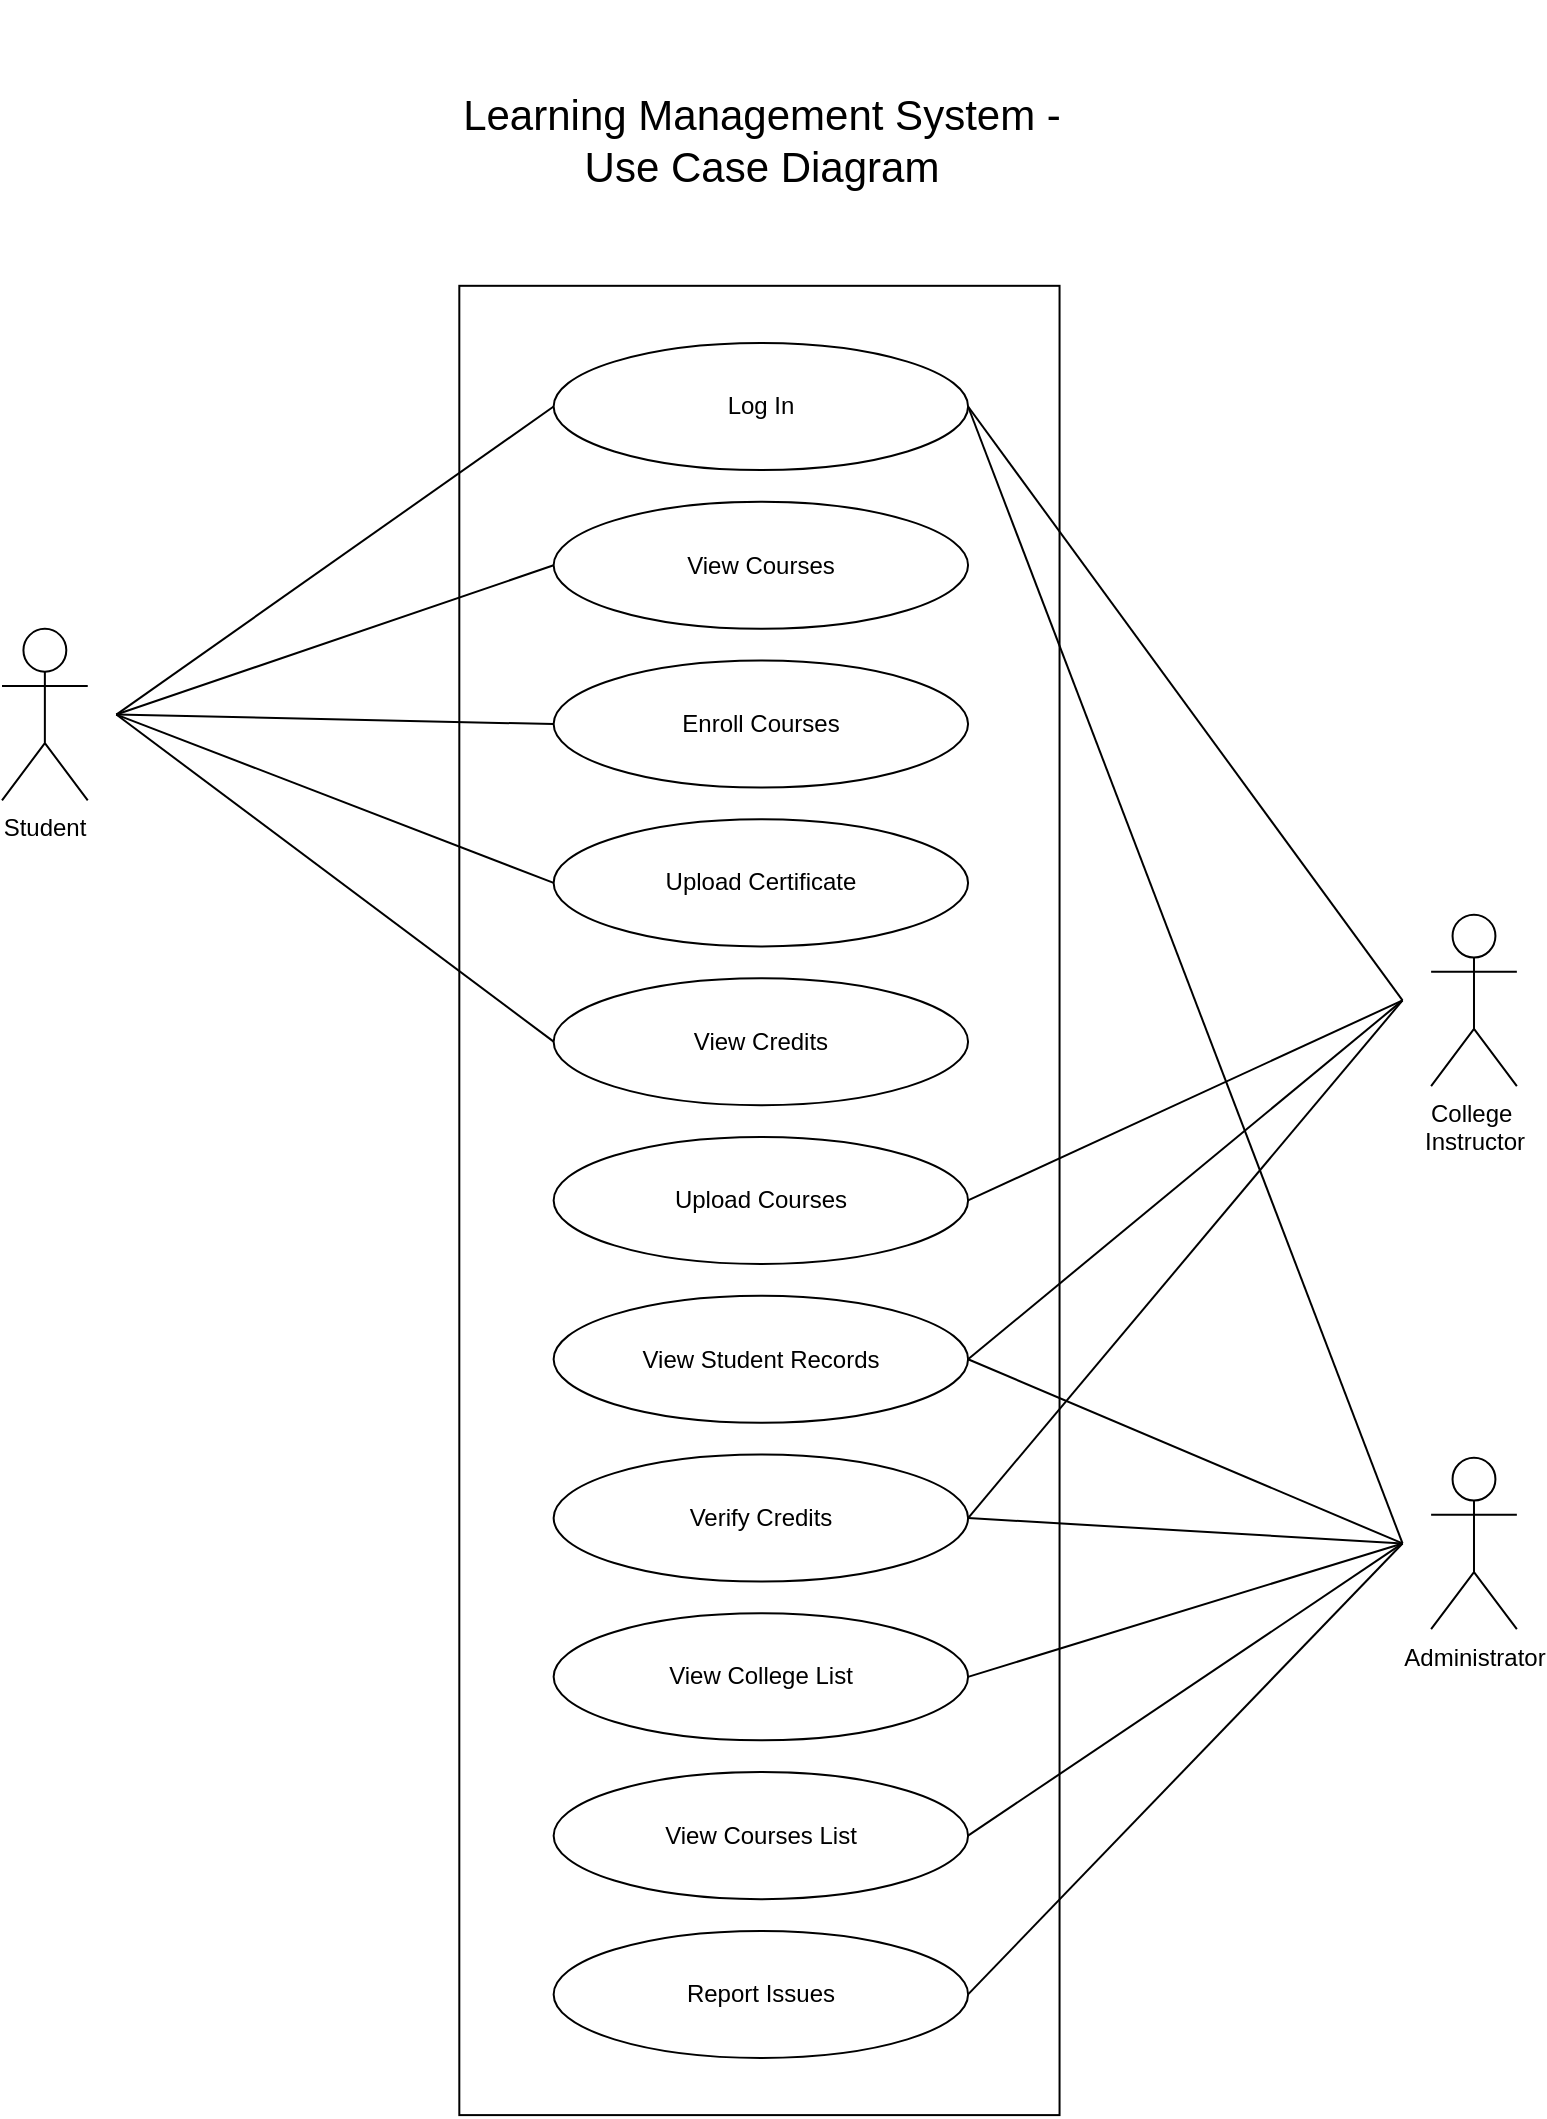 <mxfile version="24.7.7">
  <diagram name="Page-1" id="CYiZ-pUfIAGz_8GbXBvS">
    <mxGraphModel dx="2333" dy="2260" grid="1" gridSize="10" guides="1" tooltips="1" connect="1" arrows="1" fold="1" page="1" pageScale="1" pageWidth="850" pageHeight="1100" math="0" shadow="0">
      <root>
        <mxCell id="0" />
        <mxCell id="1" parent="0" />
        <mxCell id="HwU-P4itBQ1TjPHvPvn0-36" value="" style="group" vertex="1" connectable="0" parent="1">
          <mxGeometry x="46" y="-1100" width="757.43" height="1057.55" as="geometry" />
        </mxCell>
        <mxCell id="HwU-P4itBQ1TjPHvPvn0-35" value="" style="rounded=0;whiteSpace=wrap;html=1;" vertex="1" parent="HwU-P4itBQ1TjPHvPvn0-36">
          <mxGeometry x="228.658" y="142.912" width="300.114" height="914.638" as="geometry" />
        </mxCell>
        <mxCell id="HwU-P4itBQ1TjPHvPvn0-1" value="Student" style="shape=umlActor;verticalLabelPosition=bottom;verticalAlign=top;html=1;outlineConnect=0;" vertex="1" parent="HwU-P4itBQ1TjPHvPvn0-36">
          <mxGeometry y="314.407" width="42.873" height="85.747" as="geometry" />
        </mxCell>
        <mxCell id="HwU-P4itBQ1TjPHvPvn0-13" value="" style="group" vertex="1" connectable="0" parent="HwU-P4itBQ1TjPHvPvn0-36">
          <mxGeometry x="275.819" y="171.495" width="207.221" height="857.473" as="geometry" />
        </mxCell>
        <mxCell id="HwU-P4itBQ1TjPHvPvn0-2" value="Log In" style="ellipse;whiteSpace=wrap;html=1;" vertex="1" parent="HwU-P4itBQ1TjPHvPvn0-13">
          <mxGeometry width="207.221" height="63.517" as="geometry" />
        </mxCell>
        <mxCell id="HwU-P4itBQ1TjPHvPvn0-3" value="View Courses&lt;span style=&quot;color: rgba(0, 0, 0, 0); font-family: monospace; font-size: 0px; text-align: start; text-wrap: nowrap;&quot;&gt;%3CmxGraphModel%3E%3Croot%3E%3CmxCell%20id%3D%220%22%2F%3E%3CmxCell%20id%3D%221%22%20parent%3D%220%22%2F%3E%3CmxCell%20id%3D%222%22%20value%3D%22Log%20In%22%20style%3D%22ellipse%3BwhiteSpace%3Dwrap%3Bhtml%3D1%3B%22%20vertex%3D%221%22%20parent%3D%221%22%3E%3CmxGeometry%20x%3D%22310%22%20y%3D%22-810%22%20width%3D%22130%22%20height%3D%2240%22%20as%3D%22geometry%22%2F%3E%3C%2FmxCell%3E%3C%2Froot%3E%3C%2FmxGraphModel%3E&lt;/span&gt;" style="ellipse;whiteSpace=wrap;html=1;" vertex="1" parent="HwU-P4itBQ1TjPHvPvn0-13">
          <mxGeometry y="79.396" width="207.221" height="63.517" as="geometry" />
        </mxCell>
        <mxCell id="HwU-P4itBQ1TjPHvPvn0-4" value="Enroll Courses&lt;span style=&quot;color: rgba(0, 0, 0, 0); font-family: monospace; font-size: 0px; text-align: start; text-wrap: nowrap;&quot;&gt;%3CmxGraphModel%3E%3Croot%3E%3CmxCell%20id%3D%220%22%2F%3E%3CmxCell%20id%3D%221%22%20parent%3D%220%22%2F%3E%3CmxCell%20id%3D%222%22%20value%3D%22Log%20In%22%20style%3D%22ellipse%3BwhiteSpace%3Dwrap%3Bhtml%3D1%3B%22%20vertex%3D%221%22%20parent%3D%221%22%3E%3CmxGeometry%20x%3D%22310%22%20y%3D%22-810%22%20width%3D%22130%22%20height%3D%2240%22%20as%3D%22geometry%22%2F%3E%3C%2FmxCell%3E%3C%2Froot%3E%3C%2FmxGraphModel%3E&lt;/span&gt;" style="ellipse;whiteSpace=wrap;html=1;" vertex="1" parent="HwU-P4itBQ1TjPHvPvn0-13">
          <mxGeometry y="158.791" width="207.221" height="63.517" as="geometry" />
        </mxCell>
        <mxCell id="HwU-P4itBQ1TjPHvPvn0-5" value="Upload Certificate" style="ellipse;whiteSpace=wrap;html=1;" vertex="1" parent="HwU-P4itBQ1TjPHvPvn0-13">
          <mxGeometry y="238.187" width="207.221" height="63.517" as="geometry" />
        </mxCell>
        <mxCell id="HwU-P4itBQ1TjPHvPvn0-6" value="View Credits&lt;span style=&quot;color: rgba(0, 0, 0, 0); font-family: monospace; font-size: 0px; text-align: start; text-wrap: nowrap;&quot;&gt;%3CmxGraphModel%3E%3Croot%3E%3CmxCell%20id%3D%220%22%2F%3E%3CmxCell%20id%3D%221%22%20parent%3D%220%22%2F%3E%3CmxCell%20id%3D%222%22%20value%3D%22Enroll%20Courses%26lt%3Bspan%20style%3D%26quot%3Bcolor%3A%20rgba(0%2C%200%2C%200%2C%200)%3B%20font-family%3A%20monospace%3B%20font-size%3A%200px%3B%20text-align%3A%20start%3B%20text-wrap%3A%20nowrap%3B%26quot%3B%26gt%3B%253CmxGraphModel%253E%253Croot%253E%253CmxCell%2520id%253D%25220%2522%252F%253E%253CmxCell%2520id%253D%25221%2522%2520parent%253D%25220%2522%252F%253E%253CmxCell%2520id%253D%25222%2522%2520value%253D%2522Log%2520In%2522%2520style%253D%2522ellipse%253BwhiteSpace%253Dwrap%253Bhtml%253D1%253B%2522%2520vertex%253D%25221%2522%2520parent%253D%25221%2522%253E%253CmxGeometry%2520x%253D%2522310%2522%2520y%253D%2522-810%2522%2520width%253D%2522130%2522%2520height%253D%252240%2522%2520as%253D%2522geometry%2522%252F%253E%253C%252FmxCell%253E%253C%252Froot%253E%253C%252FmxGraphModel%253E%26lt%3B%2Fspan%26gt%3B%22%20style%3D%22ellipse%3BwhiteSpace%3Dwrap%3Bhtml%3D1%3B%22%20vertex%3D%221%22%20parent%3D%221%22%3E%3CmxGeometry%20x%3D%22310%22%20y%3D%22-710%22%20width%3D%22130%22%20height%3D%2240%22%20as%3D%22geometry%22%2F%3E%3C%2FmxCell%3E%3C%2Froot%3E%3C%2FmxGraphModel%3E&lt;/span&gt;" style="ellipse;whiteSpace=wrap;html=1;" vertex="1" parent="HwU-P4itBQ1TjPHvPvn0-13">
          <mxGeometry y="317.583" width="207.221" height="63.517" as="geometry" />
        </mxCell>
        <mxCell id="HwU-P4itBQ1TjPHvPvn0-7" value="Upload Courses" style="ellipse;whiteSpace=wrap;html=1;" vertex="1" parent="HwU-P4itBQ1TjPHvPvn0-13">
          <mxGeometry y="396.978" width="207.221" height="63.517" as="geometry" />
        </mxCell>
        <mxCell id="HwU-P4itBQ1TjPHvPvn0-8" value="View Student Records" style="ellipse;whiteSpace=wrap;html=1;" vertex="1" parent="HwU-P4itBQ1TjPHvPvn0-13">
          <mxGeometry y="476.374" width="207.221" height="63.517" as="geometry" />
        </mxCell>
        <mxCell id="HwU-P4itBQ1TjPHvPvn0-9" value="Verify Credits" style="ellipse;whiteSpace=wrap;html=1;" vertex="1" parent="HwU-P4itBQ1TjPHvPvn0-13">
          <mxGeometry y="555.77" width="207.221" height="63.517" as="geometry" />
        </mxCell>
        <mxCell id="HwU-P4itBQ1TjPHvPvn0-10" value="View College List" style="ellipse;whiteSpace=wrap;html=1;" vertex="1" parent="HwU-P4itBQ1TjPHvPvn0-13">
          <mxGeometry y="635.165" width="207.221" height="63.517" as="geometry" />
        </mxCell>
        <mxCell id="HwU-P4itBQ1TjPHvPvn0-11" value="View Courses List" style="ellipse;whiteSpace=wrap;html=1;" vertex="1" parent="HwU-P4itBQ1TjPHvPvn0-13">
          <mxGeometry y="714.561" width="207.221" height="63.517" as="geometry" />
        </mxCell>
        <mxCell id="HwU-P4itBQ1TjPHvPvn0-12" value="Report Issues" style="ellipse;whiteSpace=wrap;html=1;" vertex="1" parent="HwU-P4itBQ1TjPHvPvn0-13">
          <mxGeometry y="793.956" width="207.221" height="63.517" as="geometry" />
        </mxCell>
        <mxCell id="HwU-P4itBQ1TjPHvPvn0-14" value="College&amp;nbsp;&lt;div&gt;Instructor&lt;/div&gt;" style="shape=umlActor;verticalLabelPosition=bottom;verticalAlign=top;html=1;outlineConnect=0;" vertex="1" parent="HwU-P4itBQ1TjPHvPvn0-36">
          <mxGeometry x="714.557" y="457.319" width="42.873" height="85.747" as="geometry" />
        </mxCell>
        <mxCell id="HwU-P4itBQ1TjPHvPvn0-16" value="Administrator" style="shape=umlActor;verticalLabelPosition=bottom;verticalAlign=top;html=1;outlineConnect=0;" vertex="1" parent="HwU-P4itBQ1TjPHvPvn0-36">
          <mxGeometry x="714.557" y="728.852" width="42.873" height="85.747" as="geometry" />
        </mxCell>
        <mxCell id="HwU-P4itBQ1TjPHvPvn0-19" value="" style="endArrow=none;html=1;rounded=0;entryX=0;entryY=0.5;entryDx=0;entryDy=0;" edge="1" parent="HwU-P4itBQ1TjPHvPvn0-36" target="HwU-P4itBQ1TjPHvPvn0-2">
          <mxGeometry width="50" height="50" relative="1" as="geometry">
            <mxPoint x="57.165" y="357.28" as="sourcePoint" />
            <mxPoint x="242.949" y="85.747" as="targetPoint" />
          </mxGeometry>
        </mxCell>
        <mxCell id="HwU-P4itBQ1TjPHvPvn0-20" value="" style="endArrow=none;html=1;rounded=0;entryX=0;entryY=0.5;entryDx=0;entryDy=0;" edge="1" parent="HwU-P4itBQ1TjPHvPvn0-36" target="HwU-P4itBQ1TjPHvPvn0-3">
          <mxGeometry width="50" height="50" relative="1" as="geometry">
            <mxPoint x="57.165" y="357.28" as="sourcePoint" />
            <mxPoint x="290.11" y="217.226" as="targetPoint" />
          </mxGeometry>
        </mxCell>
        <mxCell id="HwU-P4itBQ1TjPHvPvn0-21" value="" style="endArrow=none;html=1;rounded=0;entryX=0;entryY=0.5;entryDx=0;entryDy=0;" edge="1" parent="HwU-P4itBQ1TjPHvPvn0-36" target="HwU-P4itBQ1TjPHvPvn0-4">
          <mxGeometry width="50" height="50" relative="1" as="geometry">
            <mxPoint x="57.165" y="357.28" as="sourcePoint" />
            <mxPoint x="271.532" y="361.568" as="targetPoint" />
          </mxGeometry>
        </mxCell>
        <mxCell id="HwU-P4itBQ1TjPHvPvn0-22" value="" style="endArrow=none;html=1;rounded=0;entryX=0;entryY=0.5;entryDx=0;entryDy=0;" edge="1" parent="HwU-P4itBQ1TjPHvPvn0-36" target="HwU-P4itBQ1TjPHvPvn0-5">
          <mxGeometry width="50" height="50" relative="1" as="geometry">
            <mxPoint x="57.165" y="357.28" as="sourcePoint" />
            <mxPoint x="294.397" y="375.859" as="targetPoint" />
          </mxGeometry>
        </mxCell>
        <mxCell id="HwU-P4itBQ1TjPHvPvn0-23" value="" style="endArrow=none;html=1;rounded=0;entryX=0;entryY=0.5;entryDx=0;entryDy=0;" edge="1" parent="HwU-P4itBQ1TjPHvPvn0-36" target="HwU-P4itBQ1TjPHvPvn0-6">
          <mxGeometry width="50" height="50" relative="1" as="geometry">
            <mxPoint x="57.165" y="357.28" as="sourcePoint" />
            <mxPoint x="290.11" y="455.89" as="targetPoint" />
          </mxGeometry>
        </mxCell>
        <mxCell id="HwU-P4itBQ1TjPHvPvn0-24" value="" style="endArrow=none;html=1;rounded=0;exitX=1;exitY=0.5;exitDx=0;exitDy=0;" edge="1" parent="HwU-P4itBQ1TjPHvPvn0-36" source="HwU-P4itBQ1TjPHvPvn0-2">
          <mxGeometry width="50" height="50" relative="1" as="geometry">
            <mxPoint x="500.19" y="400.154" as="sourcePoint" />
            <mxPoint x="700.265" y="500.193" as="targetPoint" />
          </mxGeometry>
        </mxCell>
        <mxCell id="HwU-P4itBQ1TjPHvPvn0-25" value="" style="endArrow=none;html=1;rounded=0;exitX=1;exitY=0.5;exitDx=0;exitDy=0;" edge="1" parent="HwU-P4itBQ1TjPHvPvn0-36" source="HwU-P4itBQ1TjPHvPvn0-2">
          <mxGeometry width="50" height="50" relative="1" as="geometry">
            <mxPoint x="497.331" y="217.226" as="sourcePoint" />
            <mxPoint x="700.265" y="771.726" as="targetPoint" />
          </mxGeometry>
        </mxCell>
        <mxCell id="HwU-P4itBQ1TjPHvPvn0-26" value="" style="endArrow=none;html=1;rounded=0;exitX=1;exitY=0.5;exitDx=0;exitDy=0;" edge="1" parent="HwU-P4itBQ1TjPHvPvn0-36" source="HwU-P4itBQ1TjPHvPvn0-7">
          <mxGeometry width="50" height="50" relative="1" as="geometry">
            <mxPoint x="497.331" y="217.226" as="sourcePoint" />
            <mxPoint x="700.265" y="500.193" as="targetPoint" />
          </mxGeometry>
        </mxCell>
        <mxCell id="HwU-P4itBQ1TjPHvPvn0-27" value="" style="endArrow=none;html=1;rounded=0;exitX=1;exitY=0.5;exitDx=0;exitDy=0;" edge="1" parent="HwU-P4itBQ1TjPHvPvn0-36" source="HwU-P4itBQ1TjPHvPvn0-8">
          <mxGeometry width="50" height="50" relative="1" as="geometry">
            <mxPoint x="497.331" y="614.522" as="sourcePoint" />
            <mxPoint x="700.265" y="500.193" as="targetPoint" />
          </mxGeometry>
        </mxCell>
        <mxCell id="HwU-P4itBQ1TjPHvPvn0-28" value="" style="endArrow=none;html=1;rounded=0;exitX=1;exitY=0.5;exitDx=0;exitDy=0;" edge="1" parent="HwU-P4itBQ1TjPHvPvn0-36" source="HwU-P4itBQ1TjPHvPvn0-9">
          <mxGeometry width="50" height="50" relative="1" as="geometry">
            <mxPoint x="497.331" y="694.553" as="sourcePoint" />
            <mxPoint x="700.265" y="500.193" as="targetPoint" />
          </mxGeometry>
        </mxCell>
        <mxCell id="HwU-P4itBQ1TjPHvPvn0-29" value="" style="endArrow=none;html=1;rounded=0;exitX=1;exitY=0.5;exitDx=0;exitDy=0;" edge="1" parent="HwU-P4itBQ1TjPHvPvn0-36" source="HwU-P4itBQ1TjPHvPvn0-8">
          <mxGeometry width="50" height="50" relative="1" as="geometry">
            <mxPoint x="511.623" y="708.844" as="sourcePoint" />
            <mxPoint x="700.265" y="771.726" as="targetPoint" />
          </mxGeometry>
        </mxCell>
        <mxCell id="HwU-P4itBQ1TjPHvPvn0-30" value="" style="endArrow=none;html=1;rounded=0;exitX=1;exitY=0.5;exitDx=0;exitDy=0;" edge="1" parent="HwU-P4itBQ1TjPHvPvn0-36" source="HwU-P4itBQ1TjPHvPvn0-9">
          <mxGeometry width="50" height="50" relative="1" as="geometry">
            <mxPoint x="497.331" y="694.553" as="sourcePoint" />
            <mxPoint x="700.265" y="771.726" as="targetPoint" />
          </mxGeometry>
        </mxCell>
        <mxCell id="HwU-P4itBQ1TjPHvPvn0-31" value="" style="endArrow=none;html=1;rounded=0;exitX=1;exitY=0.5;exitDx=0;exitDy=0;" edge="1" parent="HwU-P4itBQ1TjPHvPvn0-36" source="HwU-P4itBQ1TjPHvPvn0-10">
          <mxGeometry width="50" height="50" relative="1" as="geometry">
            <mxPoint x="497.331" y="773.155" as="sourcePoint" />
            <mxPoint x="700.265" y="771.726" as="targetPoint" />
          </mxGeometry>
        </mxCell>
        <mxCell id="HwU-P4itBQ1TjPHvPvn0-32" value="" style="endArrow=none;html=1;rounded=0;exitX=1;exitY=0.5;exitDx=0;exitDy=0;" edge="1" parent="HwU-P4itBQ1TjPHvPvn0-36" source="HwU-P4itBQ1TjPHvPvn0-11">
          <mxGeometry width="50" height="50" relative="1" as="geometry">
            <mxPoint x="497.331" y="853.186" as="sourcePoint" />
            <mxPoint x="700.265" y="771.726" as="targetPoint" />
          </mxGeometry>
        </mxCell>
        <mxCell id="HwU-P4itBQ1TjPHvPvn0-33" value="" style="endArrow=none;html=1;rounded=0;exitX=1;exitY=0.5;exitDx=0;exitDy=0;" edge="1" parent="HwU-P4itBQ1TjPHvPvn0-36" source="HwU-P4itBQ1TjPHvPvn0-12">
          <mxGeometry width="50" height="50" relative="1" as="geometry">
            <mxPoint x="497.331" y="931.787" as="sourcePoint" />
            <mxPoint x="700.265" y="771.726" as="targetPoint" />
          </mxGeometry>
        </mxCell>
        <mxCell id="HwU-P4itBQ1TjPHvPvn0-34" value="&lt;font style=&quot;font-size: 21px;&quot;&gt;Learning Management System - Use Case Diagram&lt;/font&gt;" style="text;html=1;align=center;verticalAlign=middle;whiteSpace=wrap;rounded=0;fontSize=14;" vertex="1" parent="HwU-P4itBQ1TjPHvPvn0-36">
          <mxGeometry x="218.654" y="20" width="321.55" height="100.039" as="geometry" />
        </mxCell>
      </root>
    </mxGraphModel>
  </diagram>
</mxfile>
